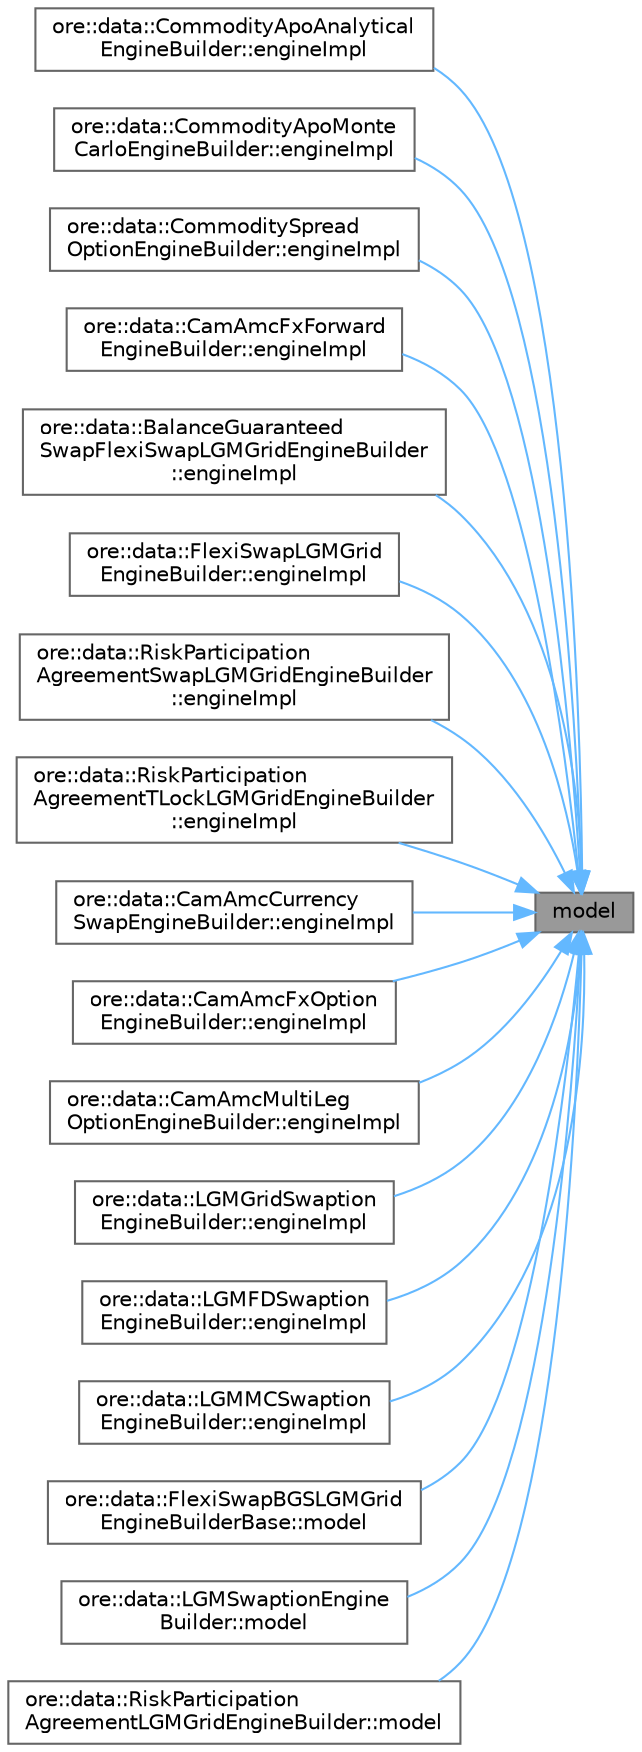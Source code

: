 digraph "model"
{
 // INTERACTIVE_SVG=YES
 // LATEX_PDF_SIZE
  bgcolor="transparent";
  edge [fontname=Helvetica,fontsize=10,labelfontname=Helvetica,labelfontsize=10];
  node [fontname=Helvetica,fontsize=10,shape=box,height=0.2,width=0.4];
  rankdir="RL";
  Node1 [label="model",height=0.2,width=0.4,color="gray40", fillcolor="grey60", style="filled", fontcolor="black",tooltip="Return the model name."];
  Node1 -> Node2 [dir="back",color="steelblue1",style="solid"];
  Node2 [label="ore::data::CommodityApoAnalytical\lEngineBuilder::engineImpl",height=0.2,width=0.4,color="grey40", fillcolor="white", style="filled",URL="$classore_1_1data_1_1_commodity_apo_analytical_engine_builder.html#af5e8705326ecf58497fe59e0b22c5477",tooltip=" "];
  Node1 -> Node3 [dir="back",color="steelblue1",style="solid"];
  Node3 [label="ore::data::CommodityApoMonte\lCarloEngineBuilder::engineImpl",height=0.2,width=0.4,color="grey40", fillcolor="white", style="filled",URL="$classore_1_1data_1_1_commodity_apo_monte_carlo_engine_builder.html#af5e8705326ecf58497fe59e0b22c5477",tooltip=" "];
  Node1 -> Node4 [dir="back",color="steelblue1",style="solid"];
  Node4 [label="ore::data::CommoditySpread\lOptionEngineBuilder::engineImpl",height=0.2,width=0.4,color="grey40", fillcolor="white", style="filled",URL="$classore_1_1data_1_1_commodity_spread_option_engine_builder.html#ae9e095e4b86064ceb7ff751c74bf4f02",tooltip=" "];
  Node1 -> Node5 [dir="back",color="steelblue1",style="solid"];
  Node5 [label="ore::data::CamAmcFxForward\lEngineBuilder::engineImpl",height=0.2,width=0.4,color="grey40", fillcolor="white", style="filled",URL="$classore_1_1data_1_1_cam_amc_fx_forward_engine_builder.html#a4aacc1ca96b12024f4b3a5909e731342",tooltip=" "];
  Node1 -> Node6 [dir="back",color="steelblue1",style="solid"];
  Node6 [label="ore::data::BalanceGuaranteed\lSwapFlexiSwapLGMGridEngineBuilder\l::engineImpl",height=0.2,width=0.4,color="grey40", fillcolor="white", style="filled",URL="$classore_1_1data_1_1_balance_guaranteed_swap_flexi_swap_l_g_m_grid_engine_builder.html#a8eb719dba0ebfa41191512fa5c8bc15c",tooltip=" "];
  Node1 -> Node7 [dir="back",color="steelblue1",style="solid"];
  Node7 [label="ore::data::FlexiSwapLGMGrid\lEngineBuilder::engineImpl",height=0.2,width=0.4,color="grey40", fillcolor="white", style="filled",URL="$classore_1_1data_1_1_flexi_swap_l_g_m_grid_engine_builder.html#a1dd1030f3060f276410ceb57b60d8b0e",tooltip=" "];
  Node1 -> Node8 [dir="back",color="steelblue1",style="solid"];
  Node8 [label="ore::data::RiskParticipation\lAgreementSwapLGMGridEngineBuilder\l::engineImpl",height=0.2,width=0.4,color="grey40", fillcolor="white", style="filled",URL="$classore_1_1data_1_1_risk_participation_agreement_swap_l_g_m_grid_engine_builder.html#ae2aa104a3fa81516567894240d1d3073",tooltip=" "];
  Node1 -> Node9 [dir="back",color="steelblue1",style="solid"];
  Node9 [label="ore::data::RiskParticipation\lAgreementTLockLGMGridEngineBuilder\l::engineImpl",height=0.2,width=0.4,color="grey40", fillcolor="white", style="filled",URL="$classore_1_1data_1_1_risk_participation_agreement_t_lock_l_g_m_grid_engine_builder.html#ae2aa104a3fa81516567894240d1d3073",tooltip=" "];
  Node1 -> Node10 [dir="back",color="steelblue1",style="solid"];
  Node10 [label="ore::data::CamAmcCurrency\lSwapEngineBuilder::engineImpl",height=0.2,width=0.4,color="grey40", fillcolor="white", style="filled",URL="$classore_1_1data_1_1_cam_amc_currency_swap_engine_builder.html#ad0dd02225afec3cc181e8bd3febe9f3a",tooltip=" "];
  Node1 -> Node11 [dir="back",color="steelblue1",style="solid"];
  Node11 [label="ore::data::CamAmcFxOption\lEngineBuilder::engineImpl",height=0.2,width=0.4,color="grey40", fillcolor="white", style="filled",URL="$classore_1_1data_1_1_cam_amc_fx_option_engine_builder.html#a301417510a25bd78fbbb9e34afdab56c",tooltip=" "];
  Node1 -> Node12 [dir="back",color="steelblue1",style="solid"];
  Node12 [label="ore::data::CamAmcMultiLeg\lOptionEngineBuilder::engineImpl",height=0.2,width=0.4,color="grey40", fillcolor="white", style="filled",URL="$classore_1_1data_1_1_cam_amc_multi_leg_option_engine_builder.html#a9e0c22676d210fe5cbcca2b0c18c8353",tooltip=" "];
  Node1 -> Node13 [dir="back",color="steelblue1",style="solid"];
  Node13 [label="ore::data::LGMGridSwaption\lEngineBuilder::engineImpl",height=0.2,width=0.4,color="grey40", fillcolor="white", style="filled",URL="$classore_1_1data_1_1_l_g_m_grid_swaption_engine_builder.html#a78578c4a45ce5fb4ee6d686677c50669",tooltip=" "];
  Node1 -> Node14 [dir="back",color="steelblue1",style="solid"];
  Node14 [label="ore::data::LGMFDSwaption\lEngineBuilder::engineImpl",height=0.2,width=0.4,color="grey40", fillcolor="white", style="filled",URL="$classore_1_1data_1_1_l_g_m_f_d_swaption_engine_builder.html#a78578c4a45ce5fb4ee6d686677c50669",tooltip=" "];
  Node1 -> Node15 [dir="back",color="steelblue1",style="solid"];
  Node15 [label="ore::data::LGMMCSwaption\lEngineBuilder::engineImpl",height=0.2,width=0.4,color="grey40", fillcolor="white", style="filled",URL="$classore_1_1data_1_1_l_g_m_m_c_swaption_engine_builder.html#a78578c4a45ce5fb4ee6d686677c50669",tooltip=" "];
  Node1 -> Node16 [dir="back",color="steelblue1",style="solid"];
  Node16 [label="ore::data::FlexiSwapBGSLGMGrid\lEngineBuilderBase::model",height=0.2,width=0.4,color="grey40", fillcolor="white", style="filled",URL="$classore_1_1data_1_1_flexi_swap_b_g_s_l_g_m_grid_engine_builder_base.html#abc0651f3e138d26037b7f70753c8f1a6",tooltip=" "];
  Node1 -> Node17 [dir="back",color="steelblue1",style="solid"];
  Node17 [label="ore::data::LGMSwaptionEngine\lBuilder::model",height=0.2,width=0.4,color="grey40", fillcolor="white", style="filled",URL="$classore_1_1data_1_1_l_g_m_swaption_engine_builder.html#a15d5bfbc8a8dc9f2485f9b941b26ff91",tooltip=" "];
  Node1 -> Node18 [dir="back",color="steelblue1",style="solid"];
  Node18 [label="ore::data::RiskParticipation\lAgreementLGMGridEngineBuilder::model",height=0.2,width=0.4,color="grey40", fillcolor="white", style="filled",URL="$classore_1_1data_1_1_risk_participation_agreement_l_g_m_grid_engine_builder.html#a29e3df272decd45b35d8fe08ef7308e0",tooltip=" "];
}
